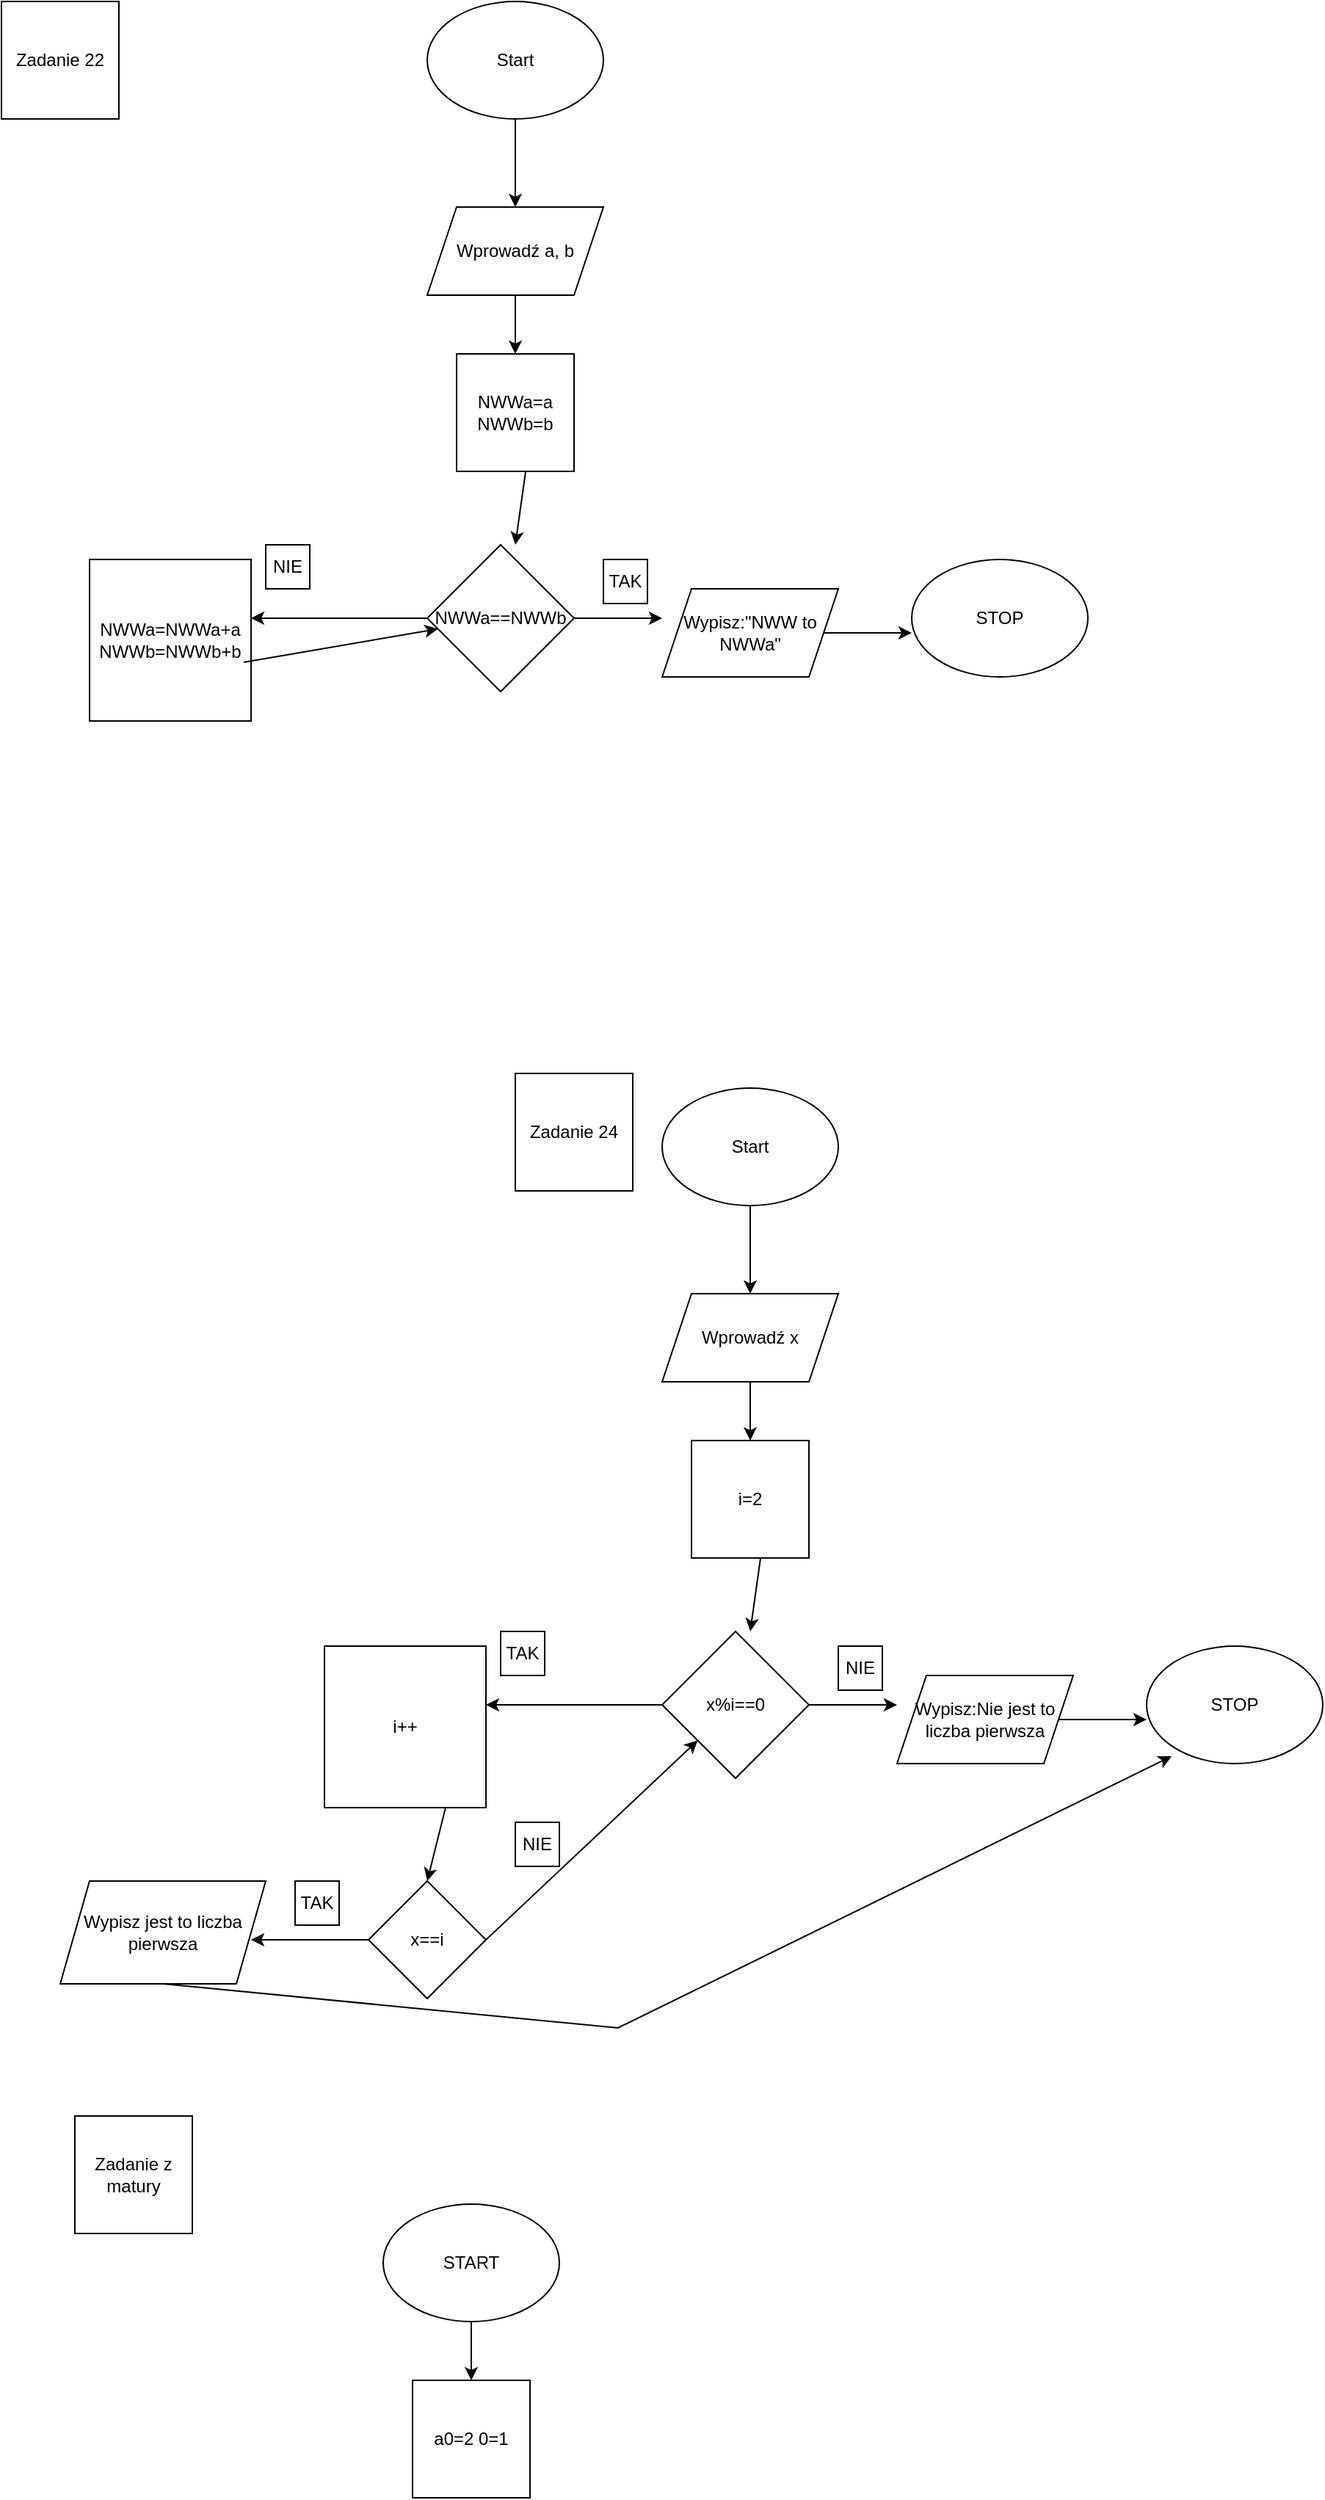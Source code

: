 <mxfile version="21.1.1" type="device">
  <diagram name="Strona-1" id="qz5uZz8e9Ap-dDOR8-XM">
    <mxGraphModel dx="1050" dy="566" grid="1" gridSize="10" guides="1" tooltips="1" connect="1" arrows="1" fold="1" page="1" pageScale="1" pageWidth="1654" pageHeight="2336" math="0" shadow="0">
      <root>
        <mxCell id="0" />
        <mxCell id="1" parent="0" />
        <mxCell id="5B2IT87cEvPTBrd7m4uQ-1" value="Start" style="ellipse;whiteSpace=wrap;html=1;" vertex="1" parent="1">
          <mxGeometry x="460" width="120" height="80" as="geometry" />
        </mxCell>
        <mxCell id="5B2IT87cEvPTBrd7m4uQ-2" value="" style="endArrow=classic;html=1;rounded=0;exitX=0.5;exitY=1;exitDx=0;exitDy=0;" edge="1" parent="1" source="5B2IT87cEvPTBrd7m4uQ-1">
          <mxGeometry width="50" height="50" relative="1" as="geometry">
            <mxPoint x="460" y="270" as="sourcePoint" />
            <mxPoint x="520" y="140" as="targetPoint" />
          </mxGeometry>
        </mxCell>
        <mxCell id="5B2IT87cEvPTBrd7m4uQ-3" value="Wprowadź a, b" style="shape=parallelogram;perimeter=parallelogramPerimeter;whiteSpace=wrap;html=1;fixedSize=1;" vertex="1" parent="1">
          <mxGeometry x="460" y="140" width="120" height="60" as="geometry" />
        </mxCell>
        <mxCell id="5B2IT87cEvPTBrd7m4uQ-4" value="" style="endArrow=classic;html=1;rounded=0;exitX=0.5;exitY=1;exitDx=0;exitDy=0;" edge="1" parent="1" source="5B2IT87cEvPTBrd7m4uQ-3">
          <mxGeometry width="50" height="50" relative="1" as="geometry">
            <mxPoint x="460" y="270" as="sourcePoint" />
            <mxPoint x="520" y="240" as="targetPoint" />
          </mxGeometry>
        </mxCell>
        <mxCell id="5B2IT87cEvPTBrd7m4uQ-7" value="&lt;div&gt;NWWa=a&lt;/div&gt;&lt;div&gt;NWWb=b&lt;br&gt;&lt;/div&gt;" style="whiteSpace=wrap;html=1;aspect=fixed;" vertex="1" parent="1">
          <mxGeometry x="480" y="240" width="80" height="80" as="geometry" />
        </mxCell>
        <mxCell id="5B2IT87cEvPTBrd7m4uQ-8" value="" style="endArrow=classic;html=1;rounded=0;exitX=0.588;exitY=1;exitDx=0;exitDy=0;exitPerimeter=0;" edge="1" parent="1" source="5B2IT87cEvPTBrd7m4uQ-7">
          <mxGeometry width="50" height="50" relative="1" as="geometry">
            <mxPoint x="450" y="310" as="sourcePoint" />
            <mxPoint x="520" y="370" as="targetPoint" />
          </mxGeometry>
        </mxCell>
        <mxCell id="5B2IT87cEvPTBrd7m4uQ-9" value="NWWa==NWWb" style="rhombus;whiteSpace=wrap;html=1;" vertex="1" parent="1">
          <mxGeometry x="460" y="370" width="100" height="100" as="geometry" />
        </mxCell>
        <mxCell id="5B2IT87cEvPTBrd7m4uQ-10" value="" style="endArrow=classic;html=1;rounded=0;exitX=1;exitY=0.5;exitDx=0;exitDy=0;" edge="1" parent="1" source="5B2IT87cEvPTBrd7m4uQ-9">
          <mxGeometry width="50" height="50" relative="1" as="geometry">
            <mxPoint x="450" y="400" as="sourcePoint" />
            <mxPoint x="620" y="420" as="targetPoint" />
          </mxGeometry>
        </mxCell>
        <mxCell id="5B2IT87cEvPTBrd7m4uQ-13" value="TAK" style="whiteSpace=wrap;html=1;aspect=fixed;" vertex="1" parent="1">
          <mxGeometry x="580" y="380" width="30" height="30" as="geometry" />
        </mxCell>
        <mxCell id="5B2IT87cEvPTBrd7m4uQ-14" value="NIE" style="whiteSpace=wrap;html=1;aspect=fixed;" vertex="1" parent="1">
          <mxGeometry x="350" y="370" width="30" height="30" as="geometry" />
        </mxCell>
        <mxCell id="5B2IT87cEvPTBrd7m4uQ-15" value="Wypisz:&quot;NWW to NWWa&quot;" style="shape=parallelogram;perimeter=parallelogramPerimeter;whiteSpace=wrap;html=1;fixedSize=1;" vertex="1" parent="1">
          <mxGeometry x="620" y="400" width="120" height="60" as="geometry" />
        </mxCell>
        <mxCell id="5B2IT87cEvPTBrd7m4uQ-16" value="" style="endArrow=classic;html=1;rounded=0;exitX=0;exitY=0.5;exitDx=0;exitDy=0;" edge="1" parent="1" source="5B2IT87cEvPTBrd7m4uQ-9">
          <mxGeometry width="50" height="50" relative="1" as="geometry">
            <mxPoint x="450" y="400" as="sourcePoint" />
            <mxPoint x="340" y="420" as="targetPoint" />
          </mxGeometry>
        </mxCell>
        <mxCell id="5B2IT87cEvPTBrd7m4uQ-17" value="&lt;div&gt;NWWa=NWWa+a&lt;/div&gt;&lt;div&gt;NWWb=NWWb+b&lt;br&gt;&lt;/div&gt;" style="whiteSpace=wrap;html=1;aspect=fixed;" vertex="1" parent="1">
          <mxGeometry x="230" y="380" width="110" height="110" as="geometry" />
        </mxCell>
        <mxCell id="5B2IT87cEvPTBrd7m4uQ-18" value="" style="endArrow=classic;html=1;rounded=0;exitX=0.955;exitY=0.636;exitDx=0;exitDy=0;exitPerimeter=0;" edge="1" parent="1" source="5B2IT87cEvPTBrd7m4uQ-17" target="5B2IT87cEvPTBrd7m4uQ-9">
          <mxGeometry width="50" height="50" relative="1" as="geometry">
            <mxPoint x="450" y="400" as="sourcePoint" />
            <mxPoint x="500" y="350" as="targetPoint" />
          </mxGeometry>
        </mxCell>
        <mxCell id="5B2IT87cEvPTBrd7m4uQ-19" value="STOP" style="ellipse;whiteSpace=wrap;html=1;" vertex="1" parent="1">
          <mxGeometry x="790" y="380" width="120" height="80" as="geometry" />
        </mxCell>
        <mxCell id="5B2IT87cEvPTBrd7m4uQ-20" value="" style="endArrow=classic;html=1;rounded=0;exitX=1;exitY=0.5;exitDx=0;exitDy=0;" edge="1" parent="1" source="5B2IT87cEvPTBrd7m4uQ-15">
          <mxGeometry width="50" height="50" relative="1" as="geometry">
            <mxPoint x="490" y="410" as="sourcePoint" />
            <mxPoint x="790" y="430" as="targetPoint" />
          </mxGeometry>
        </mxCell>
        <mxCell id="5B2IT87cEvPTBrd7m4uQ-21" value="Zadanie 22" style="whiteSpace=wrap;html=1;aspect=fixed;" vertex="1" parent="1">
          <mxGeometry x="170" width="80" height="80" as="geometry" />
        </mxCell>
        <mxCell id="5B2IT87cEvPTBrd7m4uQ-22" value="Zadanie 24" style="whiteSpace=wrap;html=1;aspect=fixed;" vertex="1" parent="1">
          <mxGeometry x="520" y="730" width="80" height="80" as="geometry" />
        </mxCell>
        <mxCell id="5B2IT87cEvPTBrd7m4uQ-23" value="Start" style="ellipse;whiteSpace=wrap;html=1;" vertex="1" parent="1">
          <mxGeometry x="620" y="740" width="120" height="80" as="geometry" />
        </mxCell>
        <mxCell id="5B2IT87cEvPTBrd7m4uQ-24" value="" style="endArrow=classic;html=1;rounded=0;exitX=0.5;exitY=1;exitDx=0;exitDy=0;" edge="1" parent="1" source="5B2IT87cEvPTBrd7m4uQ-23">
          <mxGeometry width="50" height="50" relative="1" as="geometry">
            <mxPoint x="620" y="1010" as="sourcePoint" />
            <mxPoint x="680" y="880" as="targetPoint" />
          </mxGeometry>
        </mxCell>
        <mxCell id="5B2IT87cEvPTBrd7m4uQ-25" value="Wprowadź x" style="shape=parallelogram;perimeter=parallelogramPerimeter;whiteSpace=wrap;html=1;fixedSize=1;" vertex="1" parent="1">
          <mxGeometry x="620" y="880" width="120" height="60" as="geometry" />
        </mxCell>
        <mxCell id="5B2IT87cEvPTBrd7m4uQ-26" value="" style="endArrow=classic;html=1;rounded=0;exitX=0.5;exitY=1;exitDx=0;exitDy=0;" edge="1" parent="1" source="5B2IT87cEvPTBrd7m4uQ-25">
          <mxGeometry width="50" height="50" relative="1" as="geometry">
            <mxPoint x="620" y="1010" as="sourcePoint" />
            <mxPoint x="680" y="980" as="targetPoint" />
          </mxGeometry>
        </mxCell>
        <mxCell id="5B2IT87cEvPTBrd7m4uQ-27" value="i=2" style="whiteSpace=wrap;html=1;aspect=fixed;" vertex="1" parent="1">
          <mxGeometry x="640" y="980" width="80" height="80" as="geometry" />
        </mxCell>
        <mxCell id="5B2IT87cEvPTBrd7m4uQ-28" value="" style="endArrow=classic;html=1;rounded=0;exitX=0.588;exitY=1;exitDx=0;exitDy=0;exitPerimeter=0;" edge="1" parent="1" source="5B2IT87cEvPTBrd7m4uQ-27">
          <mxGeometry width="50" height="50" relative="1" as="geometry">
            <mxPoint x="610" y="1050" as="sourcePoint" />
            <mxPoint x="680" y="1110" as="targetPoint" />
          </mxGeometry>
        </mxCell>
        <mxCell id="5B2IT87cEvPTBrd7m4uQ-29" value="x%i==0" style="rhombus;whiteSpace=wrap;html=1;" vertex="1" parent="1">
          <mxGeometry x="620" y="1110" width="100" height="100" as="geometry" />
        </mxCell>
        <mxCell id="5B2IT87cEvPTBrd7m4uQ-30" value="" style="endArrow=classic;html=1;rounded=0;exitX=1;exitY=0.5;exitDx=0;exitDy=0;" edge="1" parent="1" source="5B2IT87cEvPTBrd7m4uQ-29">
          <mxGeometry width="50" height="50" relative="1" as="geometry">
            <mxPoint x="610" y="1140" as="sourcePoint" />
            <mxPoint x="780" y="1160" as="targetPoint" />
          </mxGeometry>
        </mxCell>
        <mxCell id="5B2IT87cEvPTBrd7m4uQ-31" value="NIE" style="whiteSpace=wrap;html=1;aspect=fixed;" vertex="1" parent="1">
          <mxGeometry x="740" y="1120" width="30" height="30" as="geometry" />
        </mxCell>
        <mxCell id="5B2IT87cEvPTBrd7m4uQ-32" value="TAK" style="whiteSpace=wrap;html=1;aspect=fixed;" vertex="1" parent="1">
          <mxGeometry x="510" y="1110" width="30" height="30" as="geometry" />
        </mxCell>
        <mxCell id="5B2IT87cEvPTBrd7m4uQ-33" value="Wypisz:Nie jest to liczba pierwsza" style="shape=parallelogram;perimeter=parallelogramPerimeter;whiteSpace=wrap;html=1;fixedSize=1;" vertex="1" parent="1">
          <mxGeometry x="780" y="1140" width="120" height="60" as="geometry" />
        </mxCell>
        <mxCell id="5B2IT87cEvPTBrd7m4uQ-34" value="" style="endArrow=classic;html=1;rounded=0;exitX=0;exitY=0.5;exitDx=0;exitDy=0;" edge="1" parent="1" source="5B2IT87cEvPTBrd7m4uQ-29">
          <mxGeometry width="50" height="50" relative="1" as="geometry">
            <mxPoint x="610" y="1140" as="sourcePoint" />
            <mxPoint x="500" y="1160" as="targetPoint" />
          </mxGeometry>
        </mxCell>
        <mxCell id="5B2IT87cEvPTBrd7m4uQ-35" value="i++" style="whiteSpace=wrap;html=1;aspect=fixed;" vertex="1" parent="1">
          <mxGeometry x="390" y="1120" width="110" height="110" as="geometry" />
        </mxCell>
        <mxCell id="5B2IT87cEvPTBrd7m4uQ-36" value="" style="endArrow=classic;html=1;rounded=0;exitX=0.75;exitY=1;exitDx=0;exitDy=0;" edge="1" parent="1" source="5B2IT87cEvPTBrd7m4uQ-35">
          <mxGeometry width="50" height="50" relative="1" as="geometry">
            <mxPoint x="610" y="1140" as="sourcePoint" />
            <mxPoint x="460" y="1280" as="targetPoint" />
          </mxGeometry>
        </mxCell>
        <mxCell id="5B2IT87cEvPTBrd7m4uQ-37" value="STOP" style="ellipse;whiteSpace=wrap;html=1;" vertex="1" parent="1">
          <mxGeometry x="950" y="1120" width="120" height="80" as="geometry" />
        </mxCell>
        <mxCell id="5B2IT87cEvPTBrd7m4uQ-38" value="" style="endArrow=classic;html=1;rounded=0;exitX=1;exitY=0.5;exitDx=0;exitDy=0;" edge="1" parent="1" source="5B2IT87cEvPTBrd7m4uQ-33">
          <mxGeometry width="50" height="50" relative="1" as="geometry">
            <mxPoint x="650" y="1150" as="sourcePoint" />
            <mxPoint x="950" y="1170" as="targetPoint" />
          </mxGeometry>
        </mxCell>
        <mxCell id="5B2IT87cEvPTBrd7m4uQ-40" value="x==i" style="rhombus;whiteSpace=wrap;html=1;" vertex="1" parent="1">
          <mxGeometry x="420" y="1280" width="80" height="80" as="geometry" />
        </mxCell>
        <mxCell id="5B2IT87cEvPTBrd7m4uQ-41" value="" style="endArrow=classic;html=1;rounded=0;exitX=1;exitY=0.5;exitDx=0;exitDy=0;" edge="1" parent="1" source="5B2IT87cEvPTBrd7m4uQ-40" target="5B2IT87cEvPTBrd7m4uQ-29">
          <mxGeometry width="50" height="50" relative="1" as="geometry">
            <mxPoint x="720" y="1240" as="sourcePoint" />
            <mxPoint x="770" y="1190" as="targetPoint" />
          </mxGeometry>
        </mxCell>
        <mxCell id="5B2IT87cEvPTBrd7m4uQ-42" value="NIE" style="whiteSpace=wrap;html=1;aspect=fixed;" vertex="1" parent="1">
          <mxGeometry x="520" y="1240" width="30" height="30" as="geometry" />
        </mxCell>
        <mxCell id="5B2IT87cEvPTBrd7m4uQ-44" value="" style="endArrow=classic;html=1;rounded=0;exitX=0;exitY=0.5;exitDx=0;exitDy=0;" edge="1" parent="1" source="5B2IT87cEvPTBrd7m4uQ-40">
          <mxGeometry width="50" height="50" relative="1" as="geometry">
            <mxPoint x="720" y="1240" as="sourcePoint" />
            <mxPoint x="340" y="1320" as="targetPoint" />
          </mxGeometry>
        </mxCell>
        <mxCell id="5B2IT87cEvPTBrd7m4uQ-45" value="TAK" style="whiteSpace=wrap;html=1;aspect=fixed;" vertex="1" parent="1">
          <mxGeometry x="370" y="1280" width="30" height="30" as="geometry" />
        </mxCell>
        <mxCell id="5B2IT87cEvPTBrd7m4uQ-46" value="Wypisz jest to liczba pierwsza" style="shape=parallelogram;perimeter=parallelogramPerimeter;whiteSpace=wrap;html=1;fixedSize=1;" vertex="1" parent="1">
          <mxGeometry x="210" y="1280" width="140" height="70" as="geometry" />
        </mxCell>
        <mxCell id="5B2IT87cEvPTBrd7m4uQ-48" value="" style="endArrow=classic;html=1;rounded=0;exitX=0.5;exitY=1;exitDx=0;exitDy=0;entryX=0.142;entryY=0.938;entryDx=0;entryDy=0;entryPerimeter=0;" edge="1" parent="1" source="5B2IT87cEvPTBrd7m4uQ-46" target="5B2IT87cEvPTBrd7m4uQ-37">
          <mxGeometry width="50" height="50" relative="1" as="geometry">
            <mxPoint x="600" y="1240" as="sourcePoint" />
            <mxPoint x="650" y="1190" as="targetPoint" />
            <Array as="points">
              <mxPoint x="590" y="1380" />
            </Array>
          </mxGeometry>
        </mxCell>
        <mxCell id="5B2IT87cEvPTBrd7m4uQ-49" value="Zadanie z matury" style="whiteSpace=wrap;html=1;aspect=fixed;" vertex="1" parent="1">
          <mxGeometry x="220" y="1440" width="80" height="80" as="geometry" />
        </mxCell>
        <mxCell id="5B2IT87cEvPTBrd7m4uQ-53" style="edgeStyle=orthogonalEdgeStyle;rounded=0;orthogonalLoop=1;jettySize=auto;html=1;exitX=0.5;exitY=1;exitDx=0;exitDy=0;" edge="1" parent="1" source="5B2IT87cEvPTBrd7m4uQ-51">
          <mxGeometry relative="1" as="geometry">
            <mxPoint x="490" y="1620" as="targetPoint" />
          </mxGeometry>
        </mxCell>
        <mxCell id="5B2IT87cEvPTBrd7m4uQ-51" value="START" style="ellipse;whiteSpace=wrap;html=1;" vertex="1" parent="1">
          <mxGeometry x="430" y="1500" width="120" height="80" as="geometry" />
        </mxCell>
        <mxCell id="5B2IT87cEvPTBrd7m4uQ-54" value="a0=2 0=1" style="whiteSpace=wrap;html=1;aspect=fixed;" vertex="1" parent="1">
          <mxGeometry x="450" y="1620" width="80" height="80" as="geometry" />
        </mxCell>
      </root>
    </mxGraphModel>
  </diagram>
</mxfile>
